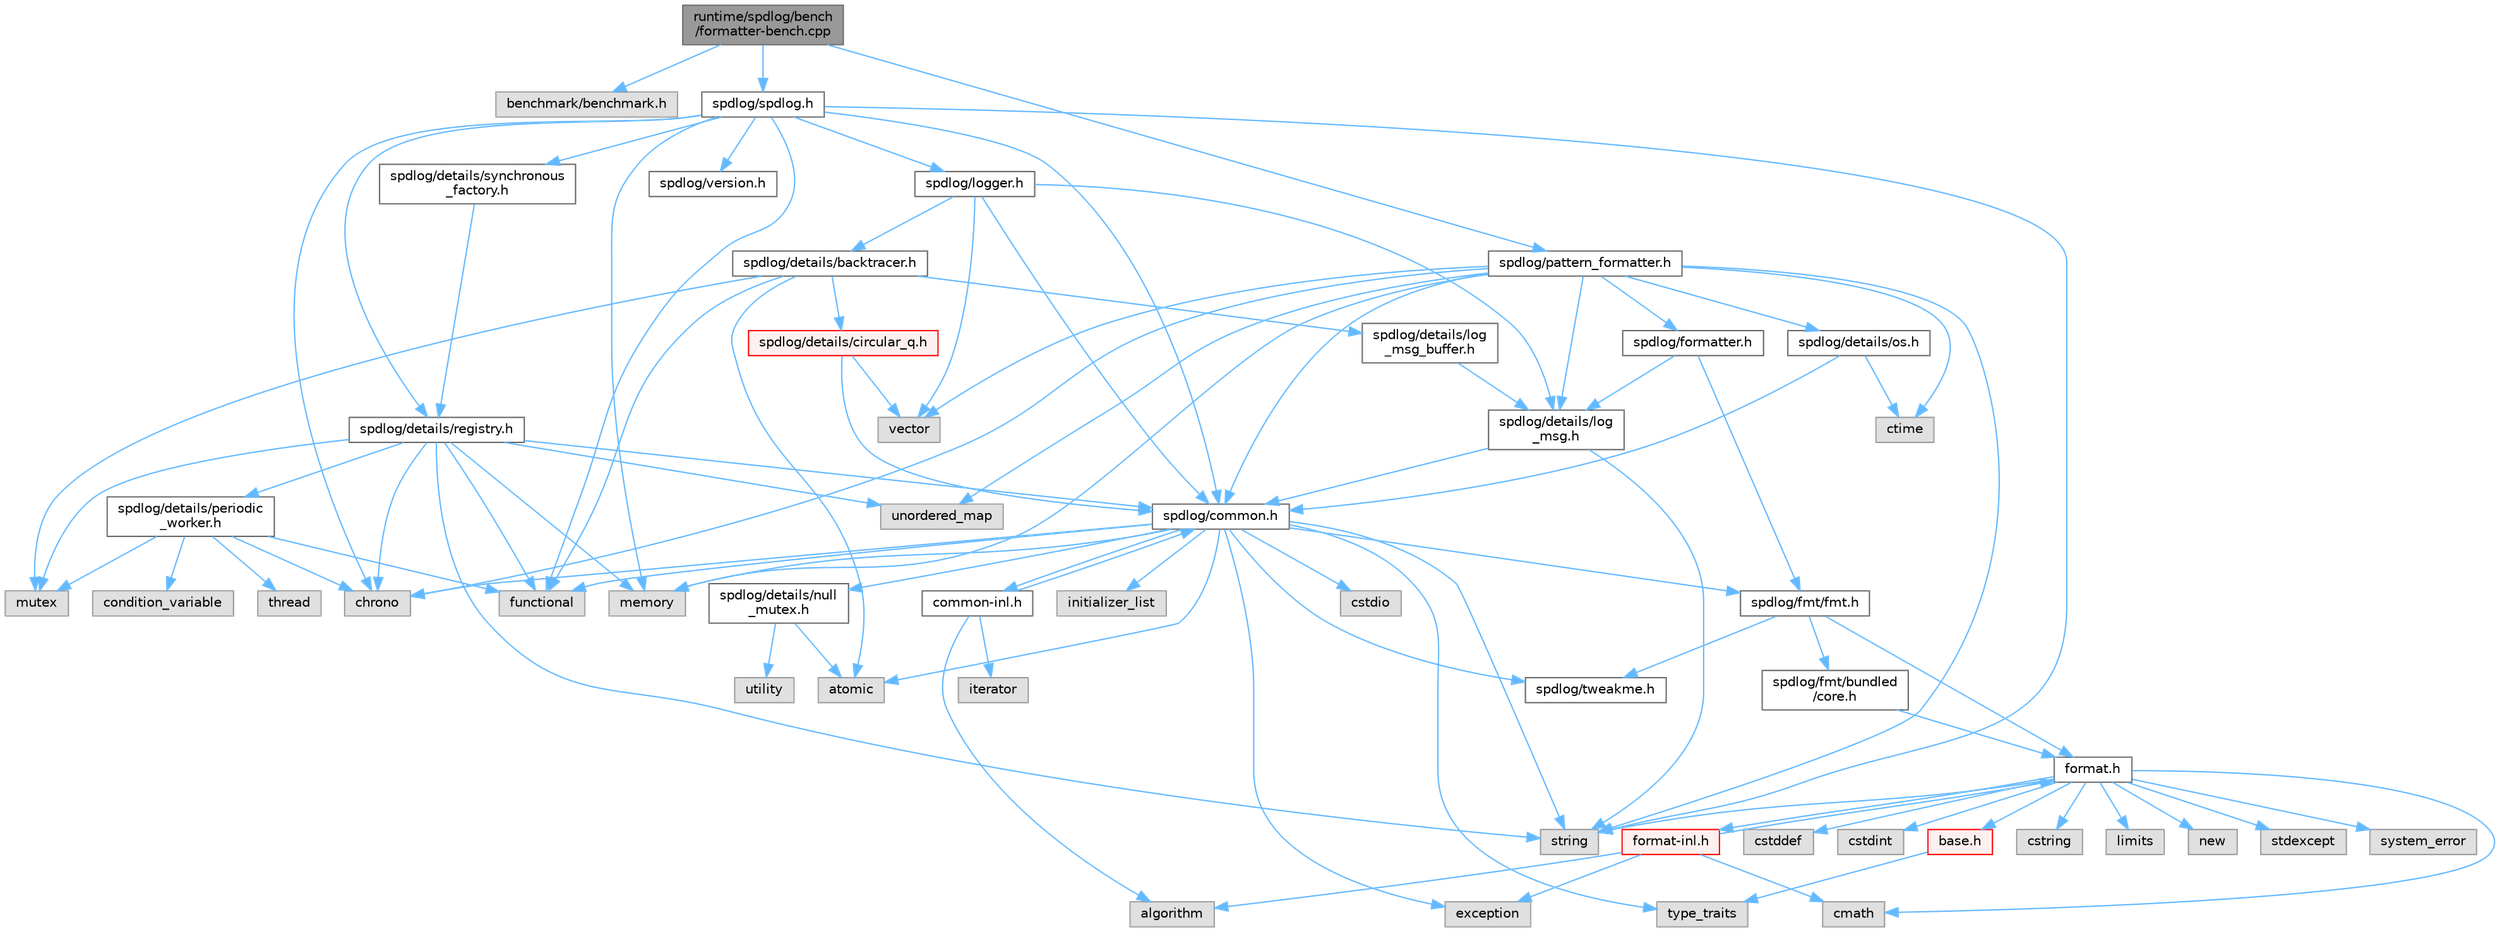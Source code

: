 digraph "runtime/spdlog/bench/formatter-bench.cpp"
{
 // LATEX_PDF_SIZE
  bgcolor="transparent";
  edge [fontname=Helvetica,fontsize=10,labelfontname=Helvetica,labelfontsize=10];
  node [fontname=Helvetica,fontsize=10,shape=box,height=0.2,width=0.4];
  Node1 [id="Node000001",label="runtime/spdlog/bench\l/formatter-bench.cpp",height=0.2,width=0.4,color="gray40", fillcolor="grey60", style="filled", fontcolor="black",tooltip=" "];
  Node1 -> Node2 [id="edge1_Node000001_Node000002",color="steelblue1",style="solid",tooltip=" "];
  Node2 [id="Node000002",label="benchmark/benchmark.h",height=0.2,width=0.4,color="grey60", fillcolor="#E0E0E0", style="filled",tooltip=" "];
  Node1 -> Node3 [id="edge2_Node000001_Node000003",color="steelblue1",style="solid",tooltip=" "];
  Node3 [id="Node000003",label="spdlog/spdlog.h",height=0.2,width=0.4,color="grey40", fillcolor="white", style="filled",URL="$spdlog_8h.html",tooltip=" "];
  Node3 -> Node4 [id="edge3_Node000003_Node000004",color="steelblue1",style="solid",tooltip=" "];
  Node4 [id="Node000004",label="spdlog/common.h",height=0.2,width=0.4,color="grey40", fillcolor="white", style="filled",URL="$common_8h.html",tooltip=" "];
  Node4 -> Node5 [id="edge4_Node000004_Node000005",color="steelblue1",style="solid",tooltip=" "];
  Node5 [id="Node000005",label="spdlog/details/null\l_mutex.h",height=0.2,width=0.4,color="grey40", fillcolor="white", style="filled",URL="$null__mutex_8h.html",tooltip=" "];
  Node5 -> Node6 [id="edge5_Node000005_Node000006",color="steelblue1",style="solid",tooltip=" "];
  Node6 [id="Node000006",label="atomic",height=0.2,width=0.4,color="grey60", fillcolor="#E0E0E0", style="filled",tooltip=" "];
  Node5 -> Node7 [id="edge6_Node000005_Node000007",color="steelblue1",style="solid",tooltip=" "];
  Node7 [id="Node000007",label="utility",height=0.2,width=0.4,color="grey60", fillcolor="#E0E0E0", style="filled",tooltip=" "];
  Node4 -> Node8 [id="edge7_Node000004_Node000008",color="steelblue1",style="solid",tooltip=" "];
  Node8 [id="Node000008",label="spdlog/tweakme.h",height=0.2,width=0.4,color="grey40", fillcolor="white", style="filled",URL="$tweakme_8h.html",tooltip=" "];
  Node4 -> Node6 [id="edge8_Node000004_Node000006",color="steelblue1",style="solid",tooltip=" "];
  Node4 -> Node9 [id="edge9_Node000004_Node000009",color="steelblue1",style="solid",tooltip=" "];
  Node9 [id="Node000009",label="chrono",height=0.2,width=0.4,color="grey60", fillcolor="#E0E0E0", style="filled",tooltip=" "];
  Node4 -> Node10 [id="edge10_Node000004_Node000010",color="steelblue1",style="solid",tooltip=" "];
  Node10 [id="Node000010",label="cstdio",height=0.2,width=0.4,color="grey60", fillcolor="#E0E0E0", style="filled",tooltip=" "];
  Node4 -> Node11 [id="edge11_Node000004_Node000011",color="steelblue1",style="solid",tooltip=" "];
  Node11 [id="Node000011",label="exception",height=0.2,width=0.4,color="grey60", fillcolor="#E0E0E0", style="filled",tooltip=" "];
  Node4 -> Node12 [id="edge12_Node000004_Node000012",color="steelblue1",style="solid",tooltip=" "];
  Node12 [id="Node000012",label="functional",height=0.2,width=0.4,color="grey60", fillcolor="#E0E0E0", style="filled",tooltip=" "];
  Node4 -> Node13 [id="edge13_Node000004_Node000013",color="steelblue1",style="solid",tooltip=" "];
  Node13 [id="Node000013",label="initializer_list",height=0.2,width=0.4,color="grey60", fillcolor="#E0E0E0", style="filled",tooltip=" "];
  Node4 -> Node14 [id="edge14_Node000004_Node000014",color="steelblue1",style="solid",tooltip=" "];
  Node14 [id="Node000014",label="memory",height=0.2,width=0.4,color="grey60", fillcolor="#E0E0E0", style="filled",tooltip=" "];
  Node4 -> Node15 [id="edge15_Node000004_Node000015",color="steelblue1",style="solid",tooltip=" "];
  Node15 [id="Node000015",label="string",height=0.2,width=0.4,color="grey60", fillcolor="#E0E0E0", style="filled",tooltip=" "];
  Node4 -> Node16 [id="edge16_Node000004_Node000016",color="steelblue1",style="solid",tooltip=" "];
  Node16 [id="Node000016",label="type_traits",height=0.2,width=0.4,color="grey60", fillcolor="#E0E0E0", style="filled",tooltip=" "];
  Node4 -> Node17 [id="edge17_Node000004_Node000017",color="steelblue1",style="solid",tooltip=" "];
  Node17 [id="Node000017",label="spdlog/fmt/fmt.h",height=0.2,width=0.4,color="grey40", fillcolor="white", style="filled",URL="$fmt_8h.html",tooltip=" "];
  Node17 -> Node8 [id="edge18_Node000017_Node000008",color="steelblue1",style="solid",tooltip=" "];
  Node17 -> Node18 [id="edge19_Node000017_Node000018",color="steelblue1",style="solid",tooltip=" "];
  Node18 [id="Node000018",label="spdlog/fmt/bundled\l/core.h",height=0.2,width=0.4,color="grey40", fillcolor="white", style="filled",URL="$core_8h.html",tooltip=" "];
  Node18 -> Node19 [id="edge20_Node000018_Node000019",color="steelblue1",style="solid",tooltip=" "];
  Node19 [id="Node000019",label="format.h",height=0.2,width=0.4,color="grey40", fillcolor="white", style="filled",URL="$spdlog_2include_2spdlog_2fmt_2bundled_2format_8h.html",tooltip=" "];
  Node19 -> Node20 [id="edge21_Node000019_Node000020",color="steelblue1",style="solid",tooltip=" "];
  Node20 [id="Node000020",label="base.h",height=0.2,width=0.4,color="red", fillcolor="#FFF0F0", style="filled",URL="$base_8h.html",tooltip=" "];
  Node20 -> Node16 [id="edge22_Node000020_Node000016",color="steelblue1",style="solid",tooltip=" "];
  Node19 -> Node167 [id="edge23_Node000019_Node000167",color="steelblue1",style="solid",tooltip=" "];
  Node167 [id="Node000167",label="cmath",height=0.2,width=0.4,color="grey60", fillcolor="#E0E0E0", style="filled",tooltip=" "];
  Node19 -> Node26 [id="edge24_Node000019_Node000026",color="steelblue1",style="solid",tooltip=" "];
  Node26 [id="Node000026",label="cstddef",height=0.2,width=0.4,color="grey60", fillcolor="#E0E0E0", style="filled",tooltip=" "];
  Node19 -> Node27 [id="edge25_Node000019_Node000027",color="steelblue1",style="solid",tooltip=" "];
  Node27 [id="Node000027",label="cstdint",height=0.2,width=0.4,color="grey60", fillcolor="#E0E0E0", style="filled",tooltip=" "];
  Node19 -> Node29 [id="edge26_Node000019_Node000029",color="steelblue1",style="solid",tooltip=" "];
  Node29 [id="Node000029",label="cstring",height=0.2,width=0.4,color="grey60", fillcolor="#E0E0E0", style="filled",tooltip=" "];
  Node19 -> Node168 [id="edge27_Node000019_Node000168",color="steelblue1",style="solid",tooltip=" "];
  Node168 [id="Node000168",label="limits",height=0.2,width=0.4,color="grey60", fillcolor="#E0E0E0", style="filled",tooltip=" "];
  Node19 -> Node65 [id="edge28_Node000019_Node000065",color="steelblue1",style="solid",tooltip=" "];
  Node65 [id="Node000065",label="new",height=0.2,width=0.4,color="grey60", fillcolor="#E0E0E0", style="filled",tooltip=" "];
  Node19 -> Node169 [id="edge29_Node000019_Node000169",color="steelblue1",style="solid",tooltip=" "];
  Node169 [id="Node000169",label="stdexcept",height=0.2,width=0.4,color="grey60", fillcolor="#E0E0E0", style="filled",tooltip=" "];
  Node19 -> Node15 [id="edge30_Node000019_Node000015",color="steelblue1",style="solid",tooltip=" "];
  Node19 -> Node170 [id="edge31_Node000019_Node000170",color="steelblue1",style="solid",tooltip=" "];
  Node170 [id="Node000170",label="system_error",height=0.2,width=0.4,color="grey60", fillcolor="#E0E0E0", style="filled",tooltip=" "];
  Node19 -> Node171 [id="edge32_Node000019_Node000171",color="steelblue1",style="solid",tooltip=" "];
  Node171 [id="Node000171",label="format-inl.h",height=0.2,width=0.4,color="red", fillcolor="#FFF0F0", style="filled",URL="$format-inl_8h.html",tooltip=" "];
  Node171 -> Node172 [id="edge33_Node000171_Node000172",color="steelblue1",style="solid",tooltip=" "];
  Node172 [id="Node000172",label="algorithm",height=0.2,width=0.4,color="grey60", fillcolor="#E0E0E0", style="filled",tooltip=" "];
  Node171 -> Node167 [id="edge34_Node000171_Node000167",color="steelblue1",style="solid",tooltip=" "];
  Node171 -> Node11 [id="edge35_Node000171_Node000011",color="steelblue1",style="solid",tooltip=" "];
  Node171 -> Node19 [id="edge36_Node000171_Node000019",color="steelblue1",style="solid",tooltip=" "];
  Node17 -> Node19 [id="edge37_Node000017_Node000019",color="steelblue1",style="solid",tooltip=" "];
  Node4 -> Node176 [id="edge38_Node000004_Node000176",color="steelblue1",style="solid",tooltip=" "];
  Node176 [id="Node000176",label="common-inl.h",height=0.2,width=0.4,color="grey40", fillcolor="white", style="filled",URL="$common-inl_8h.html",tooltip=" "];
  Node176 -> Node4 [id="edge39_Node000176_Node000004",color="steelblue1",style="solid",tooltip=" "];
  Node176 -> Node172 [id="edge40_Node000176_Node000172",color="steelblue1",style="solid",tooltip=" "];
  Node176 -> Node177 [id="edge41_Node000176_Node000177",color="steelblue1",style="solid",tooltip=" "];
  Node177 [id="Node000177",label="iterator",height=0.2,width=0.4,color="grey60", fillcolor="#E0E0E0", style="filled",tooltip=" "];
  Node3 -> Node178 [id="edge42_Node000003_Node000178",color="steelblue1",style="solid",tooltip=" "];
  Node178 [id="Node000178",label="spdlog/details/registry.h",height=0.2,width=0.4,color="grey40", fillcolor="white", style="filled",URL="$registry_8h.html",tooltip=" "];
  Node178 -> Node4 [id="edge43_Node000178_Node000004",color="steelblue1",style="solid",tooltip=" "];
  Node178 -> Node179 [id="edge44_Node000178_Node000179",color="steelblue1",style="solid",tooltip=" "];
  Node179 [id="Node000179",label="spdlog/details/periodic\l_worker.h",height=0.2,width=0.4,color="grey40", fillcolor="white", style="filled",URL="$periodic__worker_8h.html",tooltip=" "];
  Node179 -> Node9 [id="edge45_Node000179_Node000009",color="steelblue1",style="solid",tooltip=" "];
  Node179 -> Node180 [id="edge46_Node000179_Node000180",color="steelblue1",style="solid",tooltip=" "];
  Node180 [id="Node000180",label="condition_variable",height=0.2,width=0.4,color="grey60", fillcolor="#E0E0E0", style="filled",tooltip=" "];
  Node179 -> Node12 [id="edge47_Node000179_Node000012",color="steelblue1",style="solid",tooltip=" "];
  Node179 -> Node181 [id="edge48_Node000179_Node000181",color="steelblue1",style="solid",tooltip=" "];
  Node181 [id="Node000181",label="mutex",height=0.2,width=0.4,color="grey60", fillcolor="#E0E0E0", style="filled",tooltip=" "];
  Node179 -> Node182 [id="edge49_Node000179_Node000182",color="steelblue1",style="solid",tooltip=" "];
  Node182 [id="Node000182",label="thread",height=0.2,width=0.4,color="grey60", fillcolor="#E0E0E0", style="filled",tooltip=" "];
  Node178 -> Node9 [id="edge50_Node000178_Node000009",color="steelblue1",style="solid",tooltip=" "];
  Node178 -> Node12 [id="edge51_Node000178_Node000012",color="steelblue1",style="solid",tooltip=" "];
  Node178 -> Node14 [id="edge52_Node000178_Node000014",color="steelblue1",style="solid",tooltip=" "];
  Node178 -> Node181 [id="edge53_Node000178_Node000181",color="steelblue1",style="solid",tooltip=" "];
  Node178 -> Node15 [id="edge54_Node000178_Node000015",color="steelblue1",style="solid",tooltip=" "];
  Node178 -> Node183 [id="edge55_Node000178_Node000183",color="steelblue1",style="solid",tooltip=" "];
  Node183 [id="Node000183",label="unordered_map",height=0.2,width=0.4,color="grey60", fillcolor="#E0E0E0", style="filled",tooltip=" "];
  Node3 -> Node184 [id="edge56_Node000003_Node000184",color="steelblue1",style="solid",tooltip=" "];
  Node184 [id="Node000184",label="spdlog/details/synchronous\l_factory.h",height=0.2,width=0.4,color="grey40", fillcolor="white", style="filled",URL="$synchronous__factory_8h.html",tooltip=" "];
  Node184 -> Node178 [id="edge57_Node000184_Node000178",color="steelblue1",style="solid",tooltip=" "];
  Node3 -> Node185 [id="edge58_Node000003_Node000185",color="steelblue1",style="solid",tooltip=" "];
  Node185 [id="Node000185",label="spdlog/logger.h",height=0.2,width=0.4,color="grey40", fillcolor="white", style="filled",URL="$logger_8h.html",tooltip=" "];
  Node185 -> Node4 [id="edge59_Node000185_Node000004",color="steelblue1",style="solid",tooltip=" "];
  Node185 -> Node186 [id="edge60_Node000185_Node000186",color="steelblue1",style="solid",tooltip=" "];
  Node186 [id="Node000186",label="spdlog/details/backtracer.h",height=0.2,width=0.4,color="grey40", fillcolor="white", style="filled",URL="$backtracer_8h.html",tooltip=" "];
  Node186 -> Node187 [id="edge61_Node000186_Node000187",color="steelblue1",style="solid",tooltip=" "];
  Node187 [id="Node000187",label="spdlog/details/circular_q.h",height=0.2,width=0.4,color="red", fillcolor="#FFF0F0", style="filled",URL="$circular__q_8h.html",tooltip=" "];
  Node187 -> Node188 [id="edge62_Node000187_Node000188",color="steelblue1",style="solid",tooltip=" "];
  Node188 [id="Node000188",label="vector",height=0.2,width=0.4,color="grey60", fillcolor="#E0E0E0", style="filled",tooltip=" "];
  Node187 -> Node4 [id="edge63_Node000187_Node000004",color="steelblue1",style="solid",tooltip=" "];
  Node186 -> Node189 [id="edge64_Node000186_Node000189",color="steelblue1",style="solid",tooltip=" "];
  Node189 [id="Node000189",label="spdlog/details/log\l_msg_buffer.h",height=0.2,width=0.4,color="grey40", fillcolor="white", style="filled",URL="$log__msg__buffer_8h.html",tooltip=" "];
  Node189 -> Node190 [id="edge65_Node000189_Node000190",color="steelblue1",style="solid",tooltip=" "];
  Node190 [id="Node000190",label="spdlog/details/log\l_msg.h",height=0.2,width=0.4,color="grey40", fillcolor="white", style="filled",URL="$log__msg_8h.html",tooltip=" "];
  Node190 -> Node4 [id="edge66_Node000190_Node000004",color="steelblue1",style="solid",tooltip=" "];
  Node190 -> Node15 [id="edge67_Node000190_Node000015",color="steelblue1",style="solid",tooltip=" "];
  Node186 -> Node6 [id="edge68_Node000186_Node000006",color="steelblue1",style="solid",tooltip=" "];
  Node186 -> Node12 [id="edge69_Node000186_Node000012",color="steelblue1",style="solid",tooltip=" "];
  Node186 -> Node181 [id="edge70_Node000186_Node000181",color="steelblue1",style="solid",tooltip=" "];
  Node185 -> Node190 [id="edge71_Node000185_Node000190",color="steelblue1",style="solid",tooltip=" "];
  Node185 -> Node188 [id="edge72_Node000185_Node000188",color="steelblue1",style="solid",tooltip=" "];
  Node3 -> Node191 [id="edge73_Node000003_Node000191",color="steelblue1",style="solid",tooltip=" "];
  Node191 [id="Node000191",label="spdlog/version.h",height=0.2,width=0.4,color="grey40", fillcolor="white", style="filled",URL="$spdlog_2include_2spdlog_2version_8h.html",tooltip=" "];
  Node3 -> Node9 [id="edge74_Node000003_Node000009",color="steelblue1",style="solid",tooltip=" "];
  Node3 -> Node12 [id="edge75_Node000003_Node000012",color="steelblue1",style="solid",tooltip=" "];
  Node3 -> Node14 [id="edge76_Node000003_Node000014",color="steelblue1",style="solid",tooltip=" "];
  Node3 -> Node15 [id="edge77_Node000003_Node000015",color="steelblue1",style="solid",tooltip=" "];
  Node1 -> Node192 [id="edge78_Node000001_Node000192",color="steelblue1",style="solid",tooltip=" "];
  Node192 [id="Node000192",label="spdlog/pattern_formatter.h",height=0.2,width=0.4,color="grey40", fillcolor="white", style="filled",URL="$pattern__formatter_8h.html",tooltip=" "];
  Node192 -> Node4 [id="edge79_Node000192_Node000004",color="steelblue1",style="solid",tooltip=" "];
  Node192 -> Node190 [id="edge80_Node000192_Node000190",color="steelblue1",style="solid",tooltip=" "];
  Node192 -> Node193 [id="edge81_Node000192_Node000193",color="steelblue1",style="solid",tooltip=" "];
  Node193 [id="Node000193",label="spdlog/details/os.h",height=0.2,width=0.4,color="grey40", fillcolor="white", style="filled",URL="$details_2os_8h.html",tooltip=" "];
  Node193 -> Node194 [id="edge82_Node000193_Node000194",color="steelblue1",style="solid",tooltip=" "];
  Node194 [id="Node000194",label="ctime",height=0.2,width=0.4,color="grey60", fillcolor="#E0E0E0", style="filled",tooltip=" "];
  Node193 -> Node4 [id="edge83_Node000193_Node000004",color="steelblue1",style="solid",tooltip=" "];
  Node192 -> Node195 [id="edge84_Node000192_Node000195",color="steelblue1",style="solid",tooltip=" "];
  Node195 [id="Node000195",label="spdlog/formatter.h",height=0.2,width=0.4,color="grey40", fillcolor="white", style="filled",URL="$formatter_8h.html",tooltip=" "];
  Node195 -> Node190 [id="edge85_Node000195_Node000190",color="steelblue1",style="solid",tooltip=" "];
  Node195 -> Node17 [id="edge86_Node000195_Node000017",color="steelblue1",style="solid",tooltip=" "];
  Node192 -> Node9 [id="edge87_Node000192_Node000009",color="steelblue1",style="solid",tooltip=" "];
  Node192 -> Node194 [id="edge88_Node000192_Node000194",color="steelblue1",style="solid",tooltip=" "];
  Node192 -> Node14 [id="edge89_Node000192_Node000014",color="steelblue1",style="solid",tooltip=" "];
  Node192 -> Node15 [id="edge90_Node000192_Node000015",color="steelblue1",style="solid",tooltip=" "];
  Node192 -> Node183 [id="edge91_Node000192_Node000183",color="steelblue1",style="solid",tooltip=" "];
  Node192 -> Node188 [id="edge92_Node000192_Node000188",color="steelblue1",style="solid",tooltip=" "];
}
